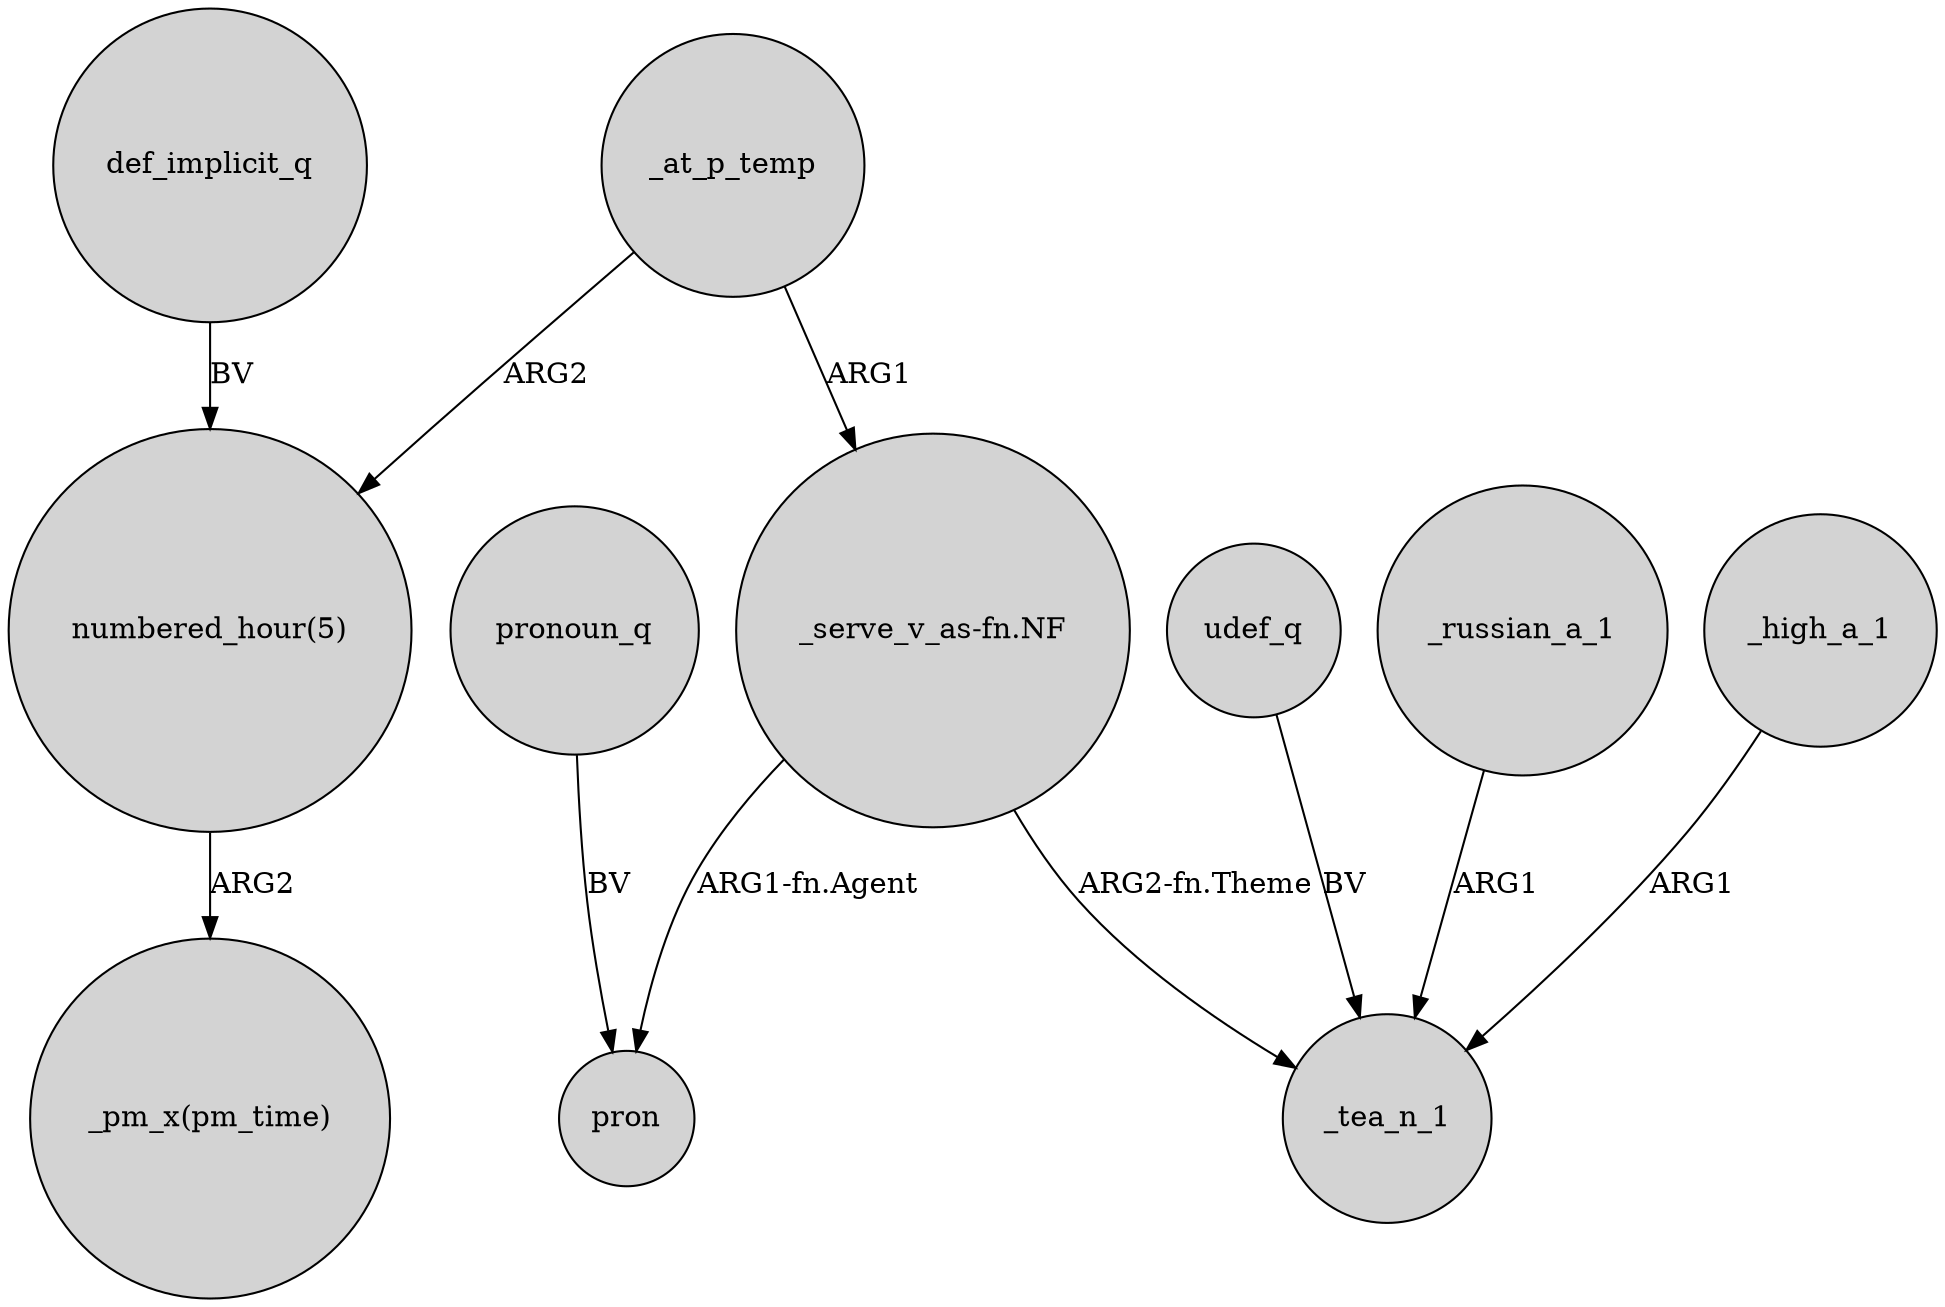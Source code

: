 digraph {
	node [shape=circle style=filled]
	"numbered_hour(5)" -> "_pm_x(pm_time)" [label=ARG2]
	_russian_a_1 -> _tea_n_1 [label=ARG1]
	_at_p_temp -> "numbered_hour(5)" [label=ARG2]
	"_serve_v_as-fn.NF" -> _tea_n_1 [label="ARG2-fn.Theme"]
	"_serve_v_as-fn.NF" -> pron [label="ARG1-fn.Agent"]
	def_implicit_q -> "numbered_hour(5)" [label=BV]
	_high_a_1 -> _tea_n_1 [label=ARG1]
	udef_q -> _tea_n_1 [label=BV]
	_at_p_temp -> "_serve_v_as-fn.NF" [label=ARG1]
	pronoun_q -> pron [label=BV]
}
